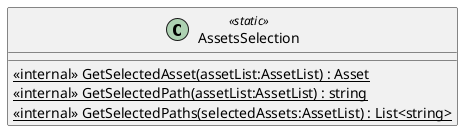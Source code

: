 @startuml
class AssetsSelection <<static>> {
    <<internal>> {static} GetSelectedAsset(assetList:AssetList) : Asset
    <<internal>> {static} GetSelectedPath(assetList:AssetList) : string
    <<internal>> {static} GetSelectedPaths(selectedAssets:AssetList) : List<string>
}
@enduml
